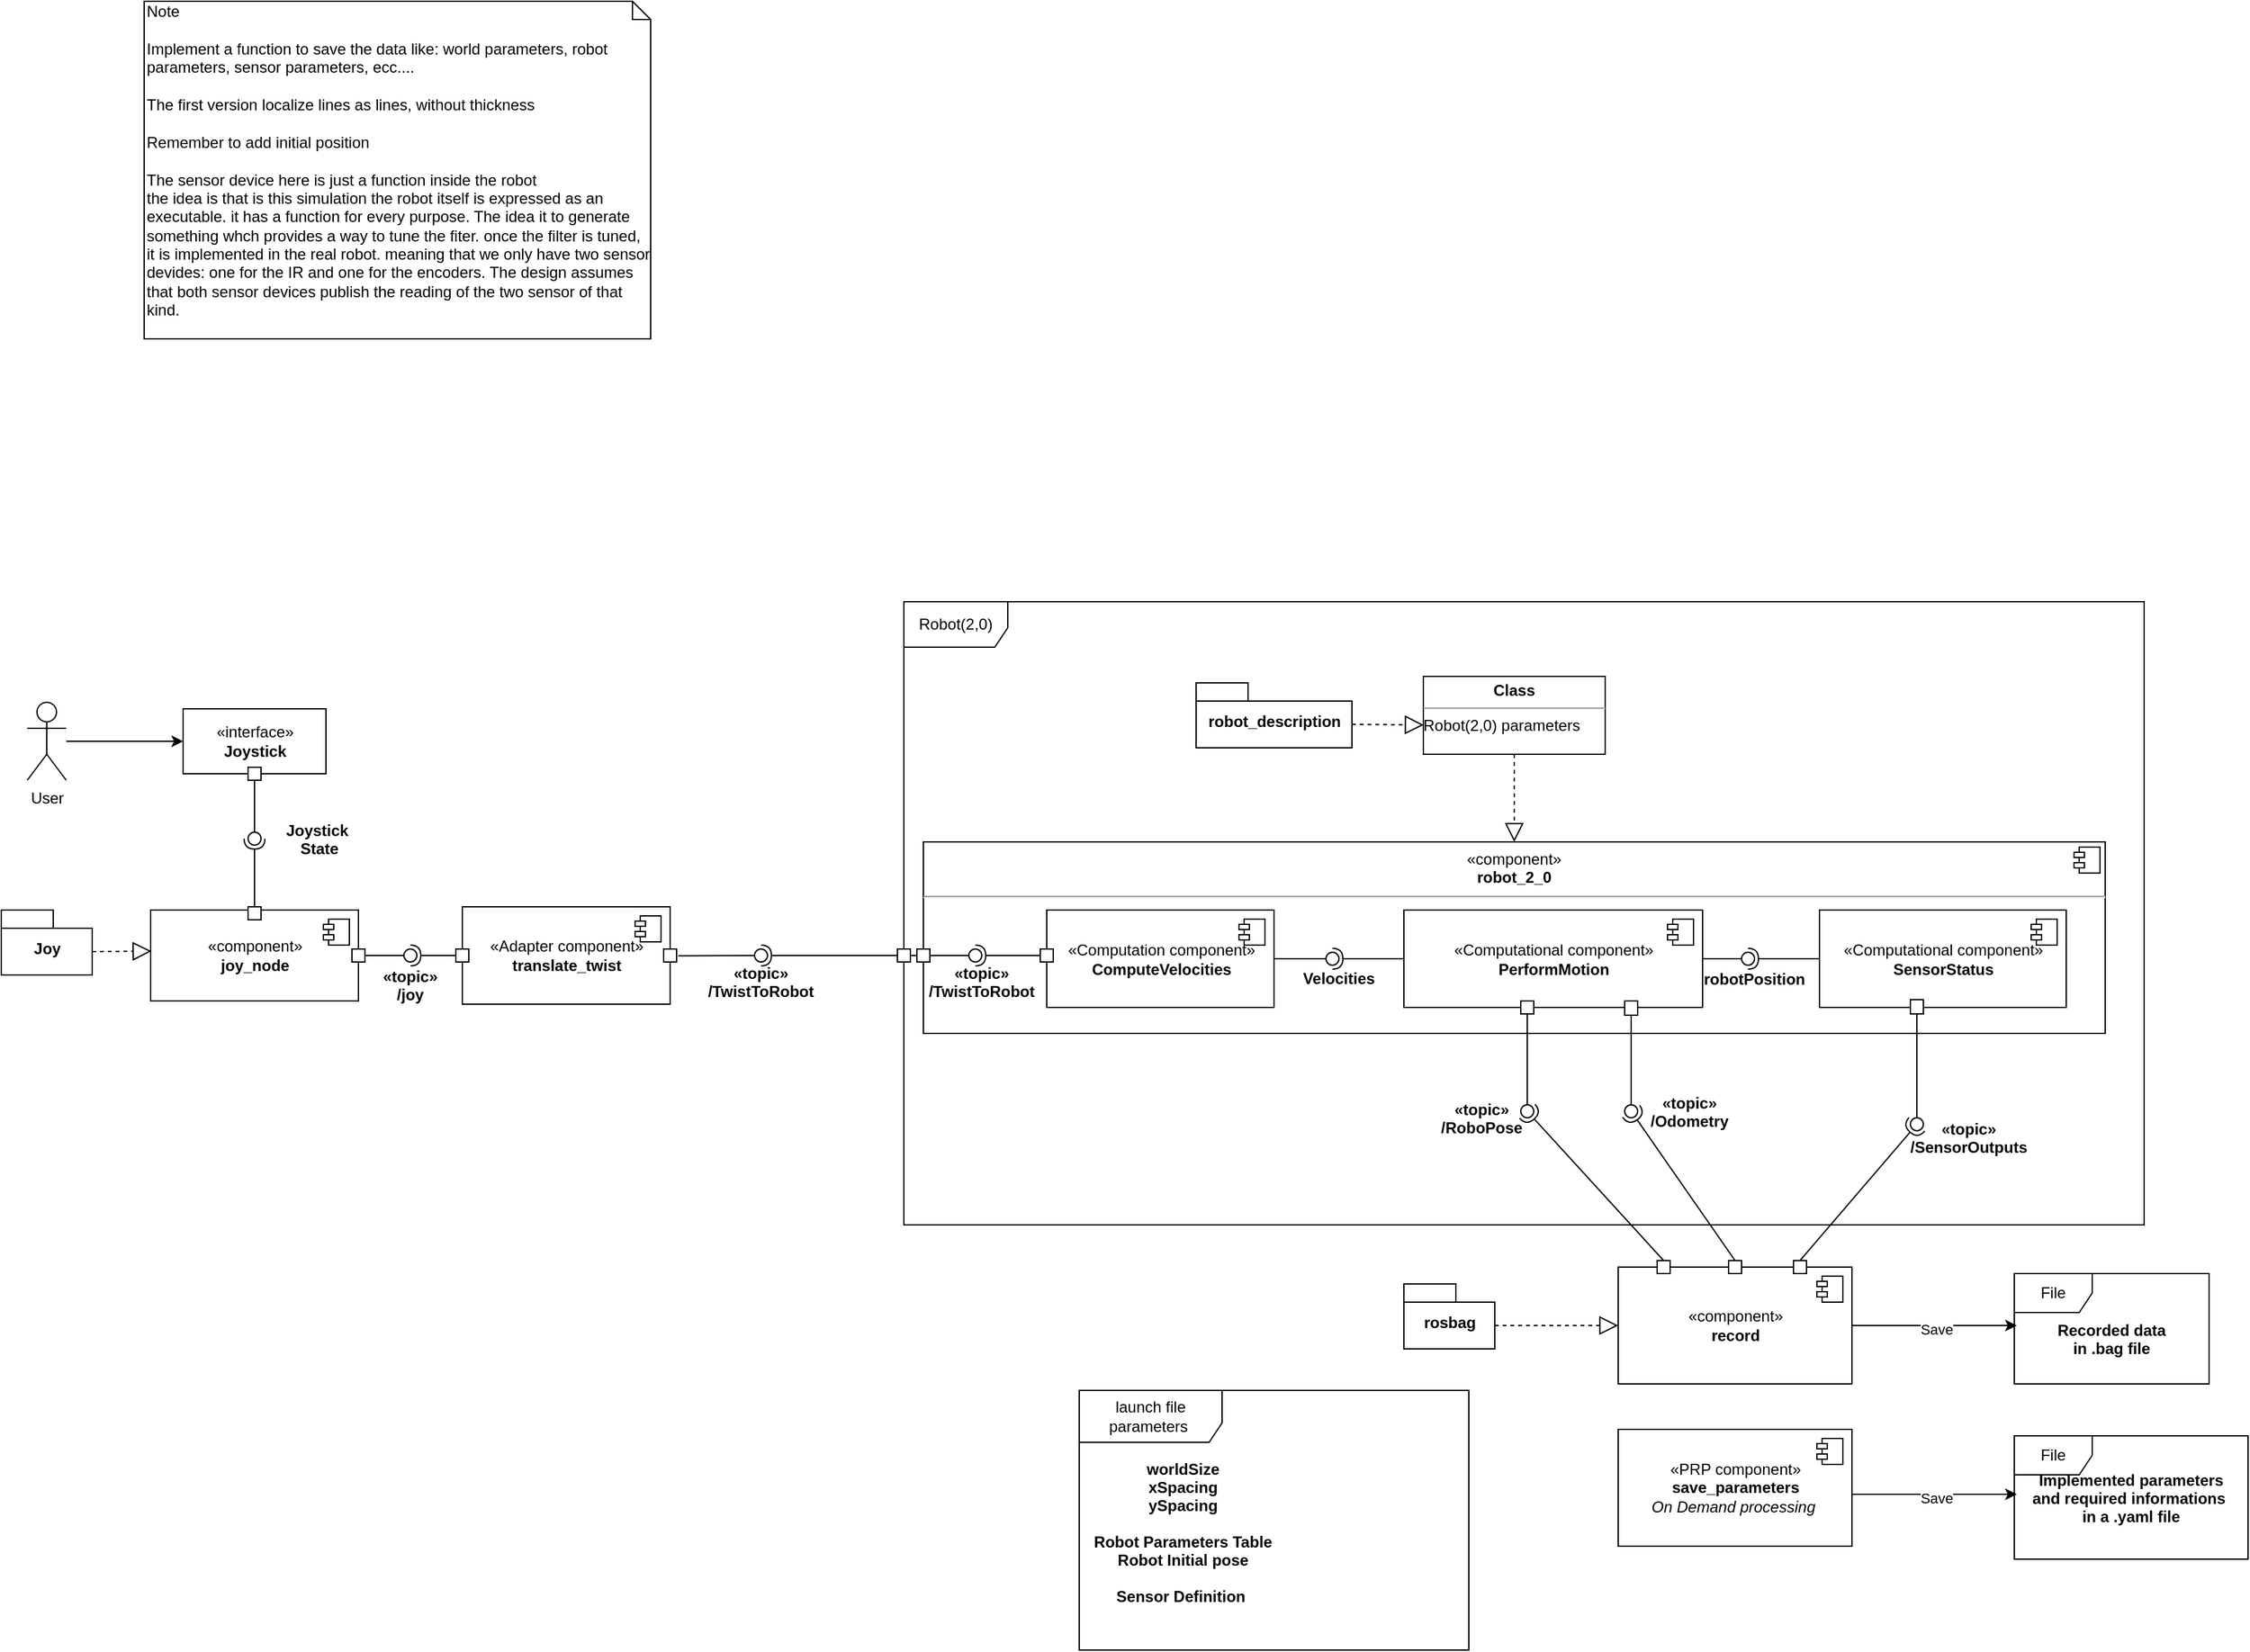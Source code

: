 <mxfile version="13.0.3" type="device"><diagram name="Page-1" id="e7e014a7-5840-1c2e-5031-d8a46d1fe8dd"><mxGraphModel dx="2603" dy="2109" grid="1" gridSize="10" guides="1" tooltips="1" connect="1" arrows="1" fold="1" page="1" pageScale="1" pageWidth="1169" pageHeight="826" background="#ffffff" math="0" shadow="0"><root><mxCell id="0"/><mxCell id="1" parent="0"/><mxCell id="CQL6KlxKGKPeVX0kPuWe-52" style="edgeStyle=orthogonalEdgeStyle;rounded=0;orthogonalLoop=1;jettySize=auto;html=1;entryX=0;entryY=0.5;entryDx=0;entryDy=0;" parent="1" source="CQL6KlxKGKPeVX0kPuWe-47" target="CQL6KlxKGKPeVX0kPuWe-51" edge="1"><mxGeometry relative="1" as="geometry"/></mxCell><mxCell id="CQL6KlxKGKPeVX0kPuWe-47" value="User" style="shape=umlActor;verticalLabelPosition=bottom;labelBackgroundColor=#ffffff;verticalAlign=top;html=1;" parent="1" vertex="1"><mxGeometry x="40" y="170" width="30" height="60" as="geometry"/></mxCell><mxCell id="CQL6KlxKGKPeVX0kPuWe-51" value="«interface»&lt;br&gt;&lt;b&gt;Joystick&lt;/b&gt;" style="html=1;" parent="1" vertex="1"><mxGeometry x="160" y="175" width="110" height="50" as="geometry"/></mxCell><mxCell id="CQL6KlxKGKPeVX0kPuWe-60" value="«component»&lt;br&gt;&lt;b&gt;joy_node&lt;/b&gt;" style="html=1;dropTarget=0;" parent="1" vertex="1"><mxGeometry x="135" y="330" width="160" height="70" as="geometry"/></mxCell><mxCell id="CQL6KlxKGKPeVX0kPuWe-61" value="" style="shape=component;jettyWidth=8;jettyHeight=4;" parent="CQL6KlxKGKPeVX0kPuWe-60" vertex="1"><mxGeometry x="1" width="20" height="20" relative="1" as="geometry"><mxPoint x="-27" y="7" as="offset"/></mxGeometry></mxCell><mxCell id="CQL6KlxKGKPeVX0kPuWe-63" value="Joy" style="shape=folder;fontStyle=1;spacingTop=10;tabWidth=40;tabHeight=14;tabPosition=left;html=1;" parent="1" vertex="1"><mxGeometry x="20" y="330" width="70" height="50" as="geometry"/></mxCell><mxCell id="CQL6KlxKGKPeVX0kPuWe-66" value="" style="endArrow=block;dashed=1;endFill=0;endSize=12;html=1;exitX=0;exitY=0;exitDx=70;exitDy=32;exitPerimeter=0;entryX=0.004;entryY=0.452;entryDx=0;entryDy=0;entryPerimeter=0;" parent="1" source="CQL6KlxKGKPeVX0kPuWe-63" target="CQL6KlxKGKPeVX0kPuWe-60" edge="1"><mxGeometry width="160" relative="1" as="geometry"><mxPoint x="120" y="350" as="sourcePoint"/><mxPoint x="280" y="350" as="targetPoint"/></mxGeometry></mxCell><mxCell id="CQL6KlxKGKPeVX0kPuWe-69" value="«Adapter component»&lt;br&gt;&lt;b&gt;translate_twist&lt;/b&gt;" style="html=1;dropTarget=0;" parent="1" vertex="1"><mxGeometry x="375" y="327.5" width="160" height="75" as="geometry"/></mxCell><mxCell id="CQL6KlxKGKPeVX0kPuWe-70" value="" style="shape=component;jettyWidth=8;jettyHeight=4;" parent="CQL6KlxKGKPeVX0kPuWe-69" vertex="1"><mxGeometry x="1" width="20" height="20" relative="1" as="geometry"><mxPoint x="-27" y="7" as="offset"/></mxGeometry></mxCell><mxCell id="CQL6KlxKGKPeVX0kPuWe-71" value="Robot(2,0)" style="shape=umlFrame;whiteSpace=wrap;html=1;width=80;height=35;" parent="1" vertex="1"><mxGeometry x="715" y="92.5" width="955" height="480" as="geometry"/></mxCell><mxCell id="CQL6KlxKGKPeVX0kPuWe-81" value="«topic»&#10;/joy" style="text;align=center;fontStyle=1;verticalAlign=middle;spacingLeft=3;spacingRight=3;strokeColor=none;rotatable=0;points=[[0,0.5],[1,0.5]];portConstraint=eastwest;" parent="1" vertex="1"><mxGeometry x="310" y="372.5" width="50" height="30" as="geometry"/></mxCell><mxCell id="CQL6KlxKGKPeVX0kPuWe-82" value="Joystick &#10;State" style="text;align=center;fontStyle=1;verticalAlign=middle;spacingLeft=3;spacingRight=3;strokeColor=none;rotatable=0;points=[[0,0.5],[1,0.5]];portConstraint=eastwest;" parent="1" vertex="1"><mxGeometry x="235" y="260" width="60" height="30" as="geometry"/></mxCell><mxCell id="CQL6KlxKGKPeVX0kPuWe-89" value="«topic»&#10;/TwistToRobot" style="text;align=center;fontStyle=1;verticalAlign=middle;spacingLeft=3;spacingRight=3;strokeColor=none;rotatable=0;points=[[0,0.5],[1,0.5]];portConstraint=eastwest;" parent="1" vertex="1"><mxGeometry x="580" y="370" width="50" height="30" as="geometry"/></mxCell><mxCell id="CQL6KlxKGKPeVX0kPuWe-91" value="&lt;p style=&quot;margin: 0px ; margin-top: 4px ; text-align: center&quot;&gt;&lt;b&gt;Class&lt;/b&gt;&lt;/p&gt;&lt;hr size=&quot;1&quot;&gt;&lt;div style=&quot;height: 2px&quot;&gt;Robot(2,0) parameters&amp;nbsp;&lt;/div&gt;&lt;div style=&quot;height: 2px&quot;&gt;&lt;br&gt;&lt;/div&gt;" style="verticalAlign=top;align=left;overflow=fill;fontSize=12;fontFamily=Helvetica;html=1;" parent="1" vertex="1"><mxGeometry x="1115" y="150" width="140" height="60" as="geometry"/></mxCell><mxCell id="CQL6KlxKGKPeVX0kPuWe-94" value="" style="rounded=0;whiteSpace=wrap;html=1;" parent="1" vertex="1"><mxGeometry x="210" y="220" width="10" height="10" as="geometry"/></mxCell><mxCell id="CQL6KlxKGKPeVX0kPuWe-99" value="" style="rounded=0;whiteSpace=wrap;html=1;" parent="1" vertex="1"><mxGeometry x="210" y="327.5" width="10" height="10" as="geometry"/></mxCell><mxCell id="CQL6KlxKGKPeVX0kPuWe-103" value="" style="rounded=0;orthogonalLoop=1;jettySize=auto;html=1;endArrow=none;endFill=0;exitX=0.5;exitY=1;exitDx=0;exitDy=0;" parent="1" source="CQL6KlxKGKPeVX0kPuWe-94" target="CQL6KlxKGKPeVX0kPuWe-105" edge="1"><mxGeometry relative="1" as="geometry"><mxPoint x="195" y="275" as="sourcePoint"/></mxGeometry></mxCell><mxCell id="CQL6KlxKGKPeVX0kPuWe-104" value="" style="rounded=0;orthogonalLoop=1;jettySize=auto;html=1;endArrow=halfCircle;endFill=0;entryX=0.5;entryY=0.5;entryDx=0;entryDy=0;endSize=6;strokeWidth=1;exitX=0.5;exitY=0;exitDx=0;exitDy=0;" parent="1" source="CQL6KlxKGKPeVX0kPuWe-99" target="CQL6KlxKGKPeVX0kPuWe-105" edge="1"><mxGeometry relative="1" as="geometry"><mxPoint x="235" y="275" as="sourcePoint"/></mxGeometry></mxCell><mxCell id="CQL6KlxKGKPeVX0kPuWe-105" value="" style="ellipse;whiteSpace=wrap;html=1;fontFamily=Helvetica;fontSize=12;fontColor=#000000;align=center;strokeColor=#000000;fillColor=#ffffff;points=[];aspect=fixed;resizable=0;" parent="1" vertex="1"><mxGeometry x="210" y="270" width="10" height="10" as="geometry"/></mxCell><mxCell id="CQL6KlxKGKPeVX0kPuWe-106" value="" style="rounded=0;whiteSpace=wrap;html=1;" parent="1" vertex="1"><mxGeometry x="290" y="360" width="10" height="10" as="geometry"/></mxCell><mxCell id="CQL6KlxKGKPeVX0kPuWe-108" value="" style="rounded=0;whiteSpace=wrap;html=1;" parent="1" vertex="1"><mxGeometry x="370" y="360" width="10" height="10" as="geometry"/></mxCell><mxCell id="CQL6KlxKGKPeVX0kPuWe-110" value="" style="rounded=0;orthogonalLoop=1;jettySize=auto;html=1;endArrow=none;endFill=0;exitX=1;exitY=0.5;exitDx=0;exitDy=0;" parent="1" source="CQL6KlxKGKPeVX0kPuWe-106" target="CQL6KlxKGKPeVX0kPuWe-112" edge="1"><mxGeometry relative="1" as="geometry"><mxPoint x="315" y="365" as="sourcePoint"/></mxGeometry></mxCell><mxCell id="CQL6KlxKGKPeVX0kPuWe-111" value="" style="rounded=0;orthogonalLoop=1;jettySize=auto;html=1;endArrow=halfCircle;endFill=0;entryX=0.5;entryY=0.5;entryDx=0;entryDy=0;endSize=6;strokeWidth=1;exitX=0;exitY=0.5;exitDx=0;exitDy=0;" parent="1" source="CQL6KlxKGKPeVX0kPuWe-108" target="CQL6KlxKGKPeVX0kPuWe-112" edge="1"><mxGeometry relative="1" as="geometry"><mxPoint x="355" y="365" as="sourcePoint"/></mxGeometry></mxCell><mxCell id="CQL6KlxKGKPeVX0kPuWe-112" value="" style="ellipse;whiteSpace=wrap;html=1;fontFamily=Helvetica;fontSize=12;fontColor=#000000;align=center;strokeColor=#000000;fillColor=#ffffff;points=[];aspect=fixed;resizable=0;" parent="1" vertex="1"><mxGeometry x="330" y="360" width="10" height="10" as="geometry"/></mxCell><mxCell id="CQL6KlxKGKPeVX0kPuWe-113" value="" style="rounded=0;whiteSpace=wrap;html=1;" parent="1" vertex="1"><mxGeometry x="530" y="360" width="10" height="10" as="geometry"/></mxCell><mxCell id="CQL6KlxKGKPeVX0kPuWe-117" value="" style="rounded=0;whiteSpace=wrap;html=1;" parent="1" vertex="1"><mxGeometry x="710" y="360" width="10" height="10" as="geometry"/></mxCell><mxCell id="CQL6KlxKGKPeVX0kPuWe-118" value="" style="rounded=0;orthogonalLoop=1;jettySize=auto;html=1;endArrow=none;endFill=0;exitX=1.116;exitY=0.523;exitDx=0;exitDy=0;exitPerimeter=0;" parent="1" source="CQL6KlxKGKPeVX0kPuWe-113" target="CQL6KlxKGKPeVX0kPuWe-120" edge="1"><mxGeometry relative="1" as="geometry"><mxPoint x="585" y="368" as="sourcePoint"/></mxGeometry></mxCell><mxCell id="CQL6KlxKGKPeVX0kPuWe-119" value="" style="rounded=0;orthogonalLoop=1;jettySize=auto;html=1;endArrow=halfCircle;endFill=0;entryX=0.5;entryY=0.5;entryDx=0;entryDy=0;endSize=6;strokeWidth=1;exitX=0;exitY=0.5;exitDx=0;exitDy=0;" parent="1" source="CQL6KlxKGKPeVX0kPuWe-117" target="CQL6KlxKGKPeVX0kPuWe-120" edge="1"><mxGeometry relative="1" as="geometry"><mxPoint x="625" y="368" as="sourcePoint"/></mxGeometry></mxCell><mxCell id="CQL6KlxKGKPeVX0kPuWe-120" value="" style="ellipse;whiteSpace=wrap;html=1;fontFamily=Helvetica;fontSize=12;fontColor=#000000;align=center;strokeColor=#000000;fillColor=#ffffff;points=[];aspect=fixed;resizable=0;" parent="1" vertex="1"><mxGeometry x="600" y="360" width="10" height="10" as="geometry"/></mxCell><mxCell id="CQL6KlxKGKPeVX0kPuWe-121" value="" style="endArrow=block;dashed=1;endFill=0;endSize=12;html=1;exitX=0.5;exitY=1;exitDx=0;exitDy=0;entryX=0.5;entryY=0;entryDx=0;entryDy=0;" parent="1" source="CQL6KlxKGKPeVX0kPuWe-91" target="CQL6KlxKGKPeVX0kPuWe-176" edge="1"><mxGeometry width="160" relative="1" as="geometry"><mxPoint x="990" y="170" as="sourcePoint"/><mxPoint x="790" y="290" as="targetPoint"/></mxGeometry></mxCell><mxCell id="CQL6KlxKGKPeVX0kPuWe-236" style="edgeStyle=orthogonalEdgeStyle;rounded=0;orthogonalLoop=1;jettySize=auto;html=1;entryX=0.013;entryY=0.471;entryDx=0;entryDy=0;entryPerimeter=0;" parent="1" source="CQL6KlxKGKPeVX0kPuWe-155" target="CQL6KlxKGKPeVX0kPuWe-234" edge="1"><mxGeometry relative="1" as="geometry"/></mxCell><mxCell id="CQL6KlxKGKPeVX0kPuWe-237" value="Save" style="edgeLabel;html=1;align=center;verticalAlign=middle;resizable=0;points=[];" parent="CQL6KlxKGKPeVX0kPuWe-236" vertex="1" connectable="0"><mxGeometry x="0.26" y="-2" relative="1" as="geometry"><mxPoint x="-15" y="0.46" as="offset"/></mxGeometry></mxCell><mxCell id="CQL6KlxKGKPeVX0kPuWe-155" value="«component»&lt;br&gt;&lt;b&gt;record&lt;/b&gt;" style="html=1;dropTarget=0;" parent="1" vertex="1"><mxGeometry x="1265" y="605" width="180" height="90" as="geometry"/></mxCell><mxCell id="CQL6KlxKGKPeVX0kPuWe-156" value="" style="shape=component;jettyWidth=8;jettyHeight=4;" parent="CQL6KlxKGKPeVX0kPuWe-155" vertex="1"><mxGeometry x="1" width="20" height="20" relative="1" as="geometry"><mxPoint x="-27" y="7" as="offset"/></mxGeometry></mxCell><mxCell id="CQL6KlxKGKPeVX0kPuWe-157" value="rosbag" style="shape=folder;fontStyle=1;spacingTop=10;tabWidth=40;tabHeight=14;tabPosition=left;html=1;" parent="1" vertex="1"><mxGeometry x="1100" y="618" width="70" height="50" as="geometry"/></mxCell><mxCell id="CQL6KlxKGKPeVX0kPuWe-159" value="" style="endArrow=block;dashed=1;endFill=0;endSize=12;html=1;entryX=0;entryY=0.5;entryDx=0;entryDy=0;exitX=0;exitY=0;exitDx=70;exitDy=32;exitPerimeter=0;" parent="1" source="CQL6KlxKGKPeVX0kPuWe-157" target="CQL6KlxKGKPeVX0kPuWe-155" edge="1"><mxGeometry width="160" relative="1" as="geometry"><mxPoint x="1170" y="655" as="sourcePoint"/><mxPoint x="1230" y="656" as="targetPoint"/></mxGeometry></mxCell><mxCell id="CQL6KlxKGKPeVX0kPuWe-160" value="" style="rounded=0;whiteSpace=wrap;html=1;" parent="1" vertex="1"><mxGeometry x="1295" y="600" width="10" height="10" as="geometry"/></mxCell><mxCell id="CQL6KlxKGKPeVX0kPuWe-162" value="" style="rounded=0;whiteSpace=wrap;html=1;" parent="1" vertex="1"><mxGeometry x="1400" y="600" width="10" height="10" as="geometry"/></mxCell><mxCell id="CQL6KlxKGKPeVX0kPuWe-168" value="«topic»&#10;/SensorOutputs" style="text;align=center;fontStyle=1;verticalAlign=middle;spacingLeft=3;spacingRight=3;strokeColor=none;rotatable=0;points=[[0,0.5],[1,0.5]];portConstraint=eastwest;" parent="1" vertex="1"><mxGeometry x="1510" y="490" width="50" height="30" as="geometry"/></mxCell><mxCell id="CQL6KlxKGKPeVX0kPuWe-169" value="«topic»&#10;/Odometry" style="text;align=center;fontStyle=1;verticalAlign=middle;spacingLeft=3;spacingRight=3;strokeColor=none;rotatable=0;points=[[0,0.5],[1,0.5]];portConstraint=eastwest;" parent="1" vertex="1"><mxGeometry x="1275" y="475" width="90" height="20" as="geometry"/></mxCell><mxCell id="CQL6KlxKGKPeVX0kPuWe-176" value="&lt;p style=&quot;margin: 6px 0px 0px ; text-align: center&quot;&gt;«component»&lt;br&gt;&lt;b&gt;robot_2_0&lt;/b&gt;&lt;br&gt;&lt;/p&gt;&lt;hr&gt;&lt;p style=&quot;margin: 0px 0px 0px 8px&quot;&gt;&lt;span style=&quot;font-family: monospace ; font-size: 0px&quot;&gt;%3CmxGraphModel%3E%3Croot%3E%3CmxCell%20id%3D%220%22%2F%3E%3CmxCell%20id%3D%221%22%20parent%3D%220%22%2F%3E%3CmxCell%20id%3D%222%22%20value%3D%22%C2%ABcomponent%C2%BB%26lt%3Bbr%26gt%3B%26lt%3Bb%26gt%3BSensorStatus%26lt%3B%2Fb%26gt%3B%22%20style%3D%22html%3D1%3BdropTarget%3D0%3B%22%20vertex%3D%221%22%20parent%3D%221%22%3E%3CmxGeometry%20x%3D%22920%22%20y%3D%22395%22%20width%3D%22150%22%20height%3D%2260%22%20as%3D%22geometry%22%2F%3E%3C%2FmxCell%3E%3CmxCell%20id%3D%223%22%20value%3D%22%22%20style%3D%22shape%3Dcomponent%3BjettyWidth%3D8%3BjettyHeight%3D4%3B%22%20vertex%3D%221%22%20parent%3D%222%22%3E%3CmxGeometry%20x%3D%221%22%20width%3D%2220%22%20height%3D%2220%22%20relative%3D%221%22%20as%3D%22geometry%22%3E%3CmxPoint%20x%3D%22-27%22%20y%3D%227%22%20as%3D%22offset%22%2F%3E%3C%2FmxGeometry%3E%3C%2FmxCell%3E%3C%2Froot%3E%3C%2FmxGraphModel%3E&lt;/span&gt;&lt;br&gt;&lt;/p&gt;" style="align=left;overflow=fill;html=1;dropTarget=0;" parent="1" vertex="1"><mxGeometry x="730" y="277.5" width="910" height="147.5" as="geometry"/></mxCell><mxCell id="CQL6KlxKGKPeVX0kPuWe-177" value="" style="shape=component;jettyWidth=8;jettyHeight=4;" parent="CQL6KlxKGKPeVX0kPuWe-176" vertex="1"><mxGeometry x="1" width="20" height="20" relative="1" as="geometry"><mxPoint x="-24" y="4" as="offset"/></mxGeometry></mxCell><mxCell id="CQL6KlxKGKPeVX0kPuWe-179" value="«Computational component»&lt;br&gt;&lt;b&gt;SensorStatus&lt;/b&gt;" style="html=1;dropTarget=0;" parent="1" vertex="1"><mxGeometry x="1420" y="330" width="190" height="75" as="geometry"/></mxCell><mxCell id="CQL6KlxKGKPeVX0kPuWe-180" value="" style="shape=component;jettyWidth=8;jettyHeight=4;" parent="CQL6KlxKGKPeVX0kPuWe-179" vertex="1"><mxGeometry x="1" width="20" height="20" relative="1" as="geometry"><mxPoint x="-27" y="7" as="offset"/></mxGeometry></mxCell><mxCell id="CQL6KlxKGKPeVX0kPuWe-181" value="«Computational component»&lt;br&gt;&lt;b&gt;PerformMotion&lt;/b&gt;" style="html=1;dropTarget=0;" parent="1" vertex="1"><mxGeometry x="1100" y="330" width="230" height="75" as="geometry"/></mxCell><mxCell id="CQL6KlxKGKPeVX0kPuWe-182" value="" style="shape=component;jettyWidth=8;jettyHeight=4;" parent="CQL6KlxKGKPeVX0kPuWe-181" vertex="1"><mxGeometry x="1" width="20" height="20" relative="1" as="geometry"><mxPoint x="-27" y="7" as="offset"/></mxGeometry></mxCell><mxCell id="CQL6KlxKGKPeVX0kPuWe-184" value="" style="rounded=0;whiteSpace=wrap;html=1;" parent="1" vertex="1"><mxGeometry x="725" y="360" width="10" height="10" as="geometry"/></mxCell><mxCell id="CQL6KlxKGKPeVX0kPuWe-186" value="" style="line;strokeWidth=1;fillColor=none;align=left;verticalAlign=middle;spacingTop=-1;spacingLeft=3;spacingRight=3;rotatable=0;labelPosition=right;points=[];portConstraint=eastwest;" parent="1" vertex="1"><mxGeometry x="720" y="361" width="5" height="8" as="geometry"/></mxCell><mxCell id="CQL6KlxKGKPeVX0kPuWe-189" value="«Computation component»&lt;br&gt;&lt;b&gt;ComputeVelocities&lt;/b&gt;" style="html=1;dropTarget=0;" parent="1" vertex="1"><mxGeometry x="825" y="330" width="175" height="75" as="geometry"/></mxCell><mxCell id="CQL6KlxKGKPeVX0kPuWe-190" value="" style="shape=component;jettyWidth=8;jettyHeight=4;" parent="CQL6KlxKGKPeVX0kPuWe-189" vertex="1"><mxGeometry x="1" width="20" height="20" relative="1" as="geometry"><mxPoint x="-27" y="7" as="offset"/></mxGeometry></mxCell><mxCell id="CQL6KlxKGKPeVX0kPuWe-193" value="" style="rounded=0;whiteSpace=wrap;html=1;" parent="1" vertex="1"><mxGeometry x="820" y="360" width="10" height="10" as="geometry"/></mxCell><mxCell id="CQL6KlxKGKPeVX0kPuWe-194" value="" style="rounded=0;orthogonalLoop=1;jettySize=auto;html=1;endArrow=none;endFill=0;exitX=1;exitY=0.5;exitDx=0;exitDy=0;" parent="1" source="CQL6KlxKGKPeVX0kPuWe-184" target="CQL6KlxKGKPeVX0kPuWe-196" edge="1"><mxGeometry relative="1" as="geometry"><mxPoint x="750" y="365" as="sourcePoint"/></mxGeometry></mxCell><mxCell id="CQL6KlxKGKPeVX0kPuWe-195" value="" style="rounded=0;orthogonalLoop=1;jettySize=auto;html=1;endArrow=halfCircle;endFill=0;entryX=0.5;entryY=0.5;entryDx=0;entryDy=0;endSize=6;strokeWidth=1;exitX=0;exitY=0.5;exitDx=0;exitDy=0;" parent="1" source="CQL6KlxKGKPeVX0kPuWe-193" target="CQL6KlxKGKPeVX0kPuWe-196" edge="1"><mxGeometry relative="1" as="geometry"><mxPoint x="790" y="365" as="sourcePoint"/></mxGeometry></mxCell><mxCell id="CQL6KlxKGKPeVX0kPuWe-196" value="" style="ellipse;whiteSpace=wrap;html=1;fontFamily=Helvetica;fontSize=12;fontColor=#000000;align=center;strokeColor=#000000;fillColor=#ffffff;points=[];aspect=fixed;resizable=0;" parent="1" vertex="1"><mxGeometry x="765" y="360" width="10" height="10" as="geometry"/></mxCell><mxCell id="CQL6KlxKGKPeVX0kPuWe-197" value="«topic»&#10;/TwistToRobot" style="text;align=center;fontStyle=1;verticalAlign=middle;spacingLeft=3;spacingRight=3;strokeColor=none;rotatable=0;points=[[0,0.5],[1,0.5]];portConstraint=eastwest;" parent="1" vertex="1"><mxGeometry x="750" y="370" width="50" height="30" as="geometry"/></mxCell><mxCell id="CQL6KlxKGKPeVX0kPuWe-198" value="" style="rounded=0;orthogonalLoop=1;jettySize=auto;html=1;endArrow=none;endFill=0;exitX=1;exitY=0.5;exitDx=0;exitDy=0;" parent="1" source="CQL6KlxKGKPeVX0kPuWe-189" target="CQL6KlxKGKPeVX0kPuWe-200" edge="1"><mxGeometry relative="1" as="geometry"><mxPoint x="990" y="365.5" as="sourcePoint"/></mxGeometry></mxCell><mxCell id="CQL6KlxKGKPeVX0kPuWe-199" value="" style="rounded=0;orthogonalLoop=1;jettySize=auto;html=1;endArrow=halfCircle;endFill=0;entryX=0.5;entryY=0.5;entryDx=0;entryDy=0;endSize=6;strokeWidth=1;exitX=0;exitY=0.5;exitDx=0;exitDy=0;" parent="1" source="CQL6KlxKGKPeVX0kPuWe-181" target="CQL6KlxKGKPeVX0kPuWe-200" edge="1"><mxGeometry relative="1" as="geometry"><mxPoint x="1155" y="365.5" as="sourcePoint"/></mxGeometry></mxCell><mxCell id="CQL6KlxKGKPeVX0kPuWe-200" value="" style="ellipse;whiteSpace=wrap;html=1;fontFamily=Helvetica;fontSize=12;fontColor=#000000;align=center;strokeColor=#000000;fillColor=#ffffff;points=[];aspect=fixed;resizable=0;" parent="1" vertex="1"><mxGeometry x="1040" y="362.5" width="10" height="10" as="geometry"/></mxCell><mxCell id="CQL6KlxKGKPeVX0kPuWe-203" value="Velocities" style="text;align=center;fontStyle=1;verticalAlign=middle;spacingLeft=3;spacingRight=3;strokeColor=none;rotatable=0;points=[[0,0.5],[1,0.5]];portConstraint=eastwest;" parent="1" vertex="1"><mxGeometry x="1010" y="369" width="80" height="26" as="geometry"/></mxCell><mxCell id="CQL6KlxKGKPeVX0kPuWe-204" value="" style="rounded=0;orthogonalLoop=1;jettySize=auto;html=1;endArrow=none;endFill=0;exitX=1;exitY=0.5;exitDx=0;exitDy=0;" parent="1" source="CQL6KlxKGKPeVX0kPuWe-181" target="CQL6KlxKGKPeVX0kPuWe-206" edge="1"><mxGeometry relative="1" as="geometry"><mxPoint x="1315.0" y="365.5" as="sourcePoint"/></mxGeometry></mxCell><mxCell id="CQL6KlxKGKPeVX0kPuWe-205" value="" style="rounded=0;orthogonalLoop=1;jettySize=auto;html=1;endArrow=halfCircle;endFill=0;entryX=0.5;entryY=0.5;entryDx=0;entryDy=0;endSize=6;strokeWidth=1;exitX=0;exitY=0.5;exitDx=0;exitDy=0;" parent="1" source="CQL6KlxKGKPeVX0kPuWe-179" target="CQL6KlxKGKPeVX0kPuWe-206" edge="1"><mxGeometry relative="1" as="geometry"><mxPoint x="1415.0" y="365.5" as="sourcePoint"/></mxGeometry></mxCell><mxCell id="CQL6KlxKGKPeVX0kPuWe-206" value="" style="ellipse;whiteSpace=wrap;html=1;fontFamily=Helvetica;fontSize=12;fontColor=#000000;align=center;strokeColor=#000000;fillColor=#ffffff;points=[];aspect=fixed;resizable=0;" parent="1" vertex="1"><mxGeometry x="1360" y="362.5" width="10" height="10" as="geometry"/></mxCell><mxCell id="CQL6KlxKGKPeVX0kPuWe-209" value="robotPosition" style="text;align=center;fontStyle=1;verticalAlign=middle;spacingLeft=3;spacingRight=3;strokeColor=none;rotatable=0;points=[[0,0.5],[1,0.5]];portConstraint=eastwest;" parent="1" vertex="1"><mxGeometry x="1330" y="375" width="80" height="15" as="geometry"/></mxCell><mxCell id="CQL6KlxKGKPeVX0kPuWe-210" value="" style="rounded=0;whiteSpace=wrap;html=1;" parent="1" vertex="1"><mxGeometry x="1190" y="400" width="10" height="10" as="geometry"/></mxCell><mxCell id="CQL6KlxKGKPeVX0kPuWe-211" value="" style="rounded=0;whiteSpace=wrap;html=1;" parent="1" vertex="1"><mxGeometry x="1270" y="400" width="10" height="11" as="geometry"/></mxCell><mxCell id="CQL6KlxKGKPeVX0kPuWe-212" value="" style="rounded=0;whiteSpace=wrap;html=1;" parent="1" vertex="1"><mxGeometry x="1490" y="399" width="10" height="11" as="geometry"/></mxCell><mxCell id="CQL6KlxKGKPeVX0kPuWe-216" value="" style="rounded=0;whiteSpace=wrap;html=1;" parent="1" vertex="1"><mxGeometry x="1350" y="600" width="10" height="10" as="geometry"/></mxCell><mxCell id="CQL6KlxKGKPeVX0kPuWe-220" value="" style="rounded=0;orthogonalLoop=1;jettySize=auto;html=1;endArrow=none;endFill=0;exitX=0.5;exitY=1;exitDx=0;exitDy=0;" parent="1" source="CQL6KlxKGKPeVX0kPuWe-212" target="CQL6KlxKGKPeVX0kPuWe-222" edge="1"><mxGeometry relative="1" as="geometry"><mxPoint x="1475" y="495" as="sourcePoint"/></mxGeometry></mxCell><mxCell id="CQL6KlxKGKPeVX0kPuWe-221" value="" style="rounded=0;orthogonalLoop=1;jettySize=auto;html=1;endArrow=halfCircle;endFill=0;entryX=0.5;entryY=0.5;entryDx=0;entryDy=0;endSize=6;strokeWidth=1;exitX=0.5;exitY=0;exitDx=0;exitDy=0;" parent="1" source="CQL6KlxKGKPeVX0kPuWe-162" target="CQL6KlxKGKPeVX0kPuWe-222" edge="1"><mxGeometry relative="1" as="geometry"><mxPoint x="1515" y="495" as="sourcePoint"/></mxGeometry></mxCell><mxCell id="CQL6KlxKGKPeVX0kPuWe-222" value="" style="ellipse;whiteSpace=wrap;html=1;fontFamily=Helvetica;fontSize=12;fontColor=#000000;align=center;strokeColor=#000000;fillColor=#ffffff;points=[];aspect=fixed;resizable=0;" parent="1" vertex="1"><mxGeometry x="1490" y="490" width="10" height="10" as="geometry"/></mxCell><mxCell id="CQL6KlxKGKPeVX0kPuWe-223" value="" style="rounded=0;orthogonalLoop=1;jettySize=auto;html=1;endArrow=none;endFill=0;exitX=0.5;exitY=1;exitDx=0;exitDy=0;" parent="1" source="CQL6KlxKGKPeVX0kPuWe-210" target="CQL6KlxKGKPeVX0kPuWe-225" edge="1"><mxGeometry relative="1" as="geometry"><mxPoint x="1175" y="485" as="sourcePoint"/></mxGeometry></mxCell><mxCell id="CQL6KlxKGKPeVX0kPuWe-224" value="" style="rounded=0;orthogonalLoop=1;jettySize=auto;html=1;endArrow=halfCircle;endFill=0;entryX=0.5;entryY=0.5;entryDx=0;entryDy=0;endSize=6;strokeWidth=1;exitX=0.5;exitY=0;exitDx=0;exitDy=0;" parent="1" source="CQL6KlxKGKPeVX0kPuWe-160" target="CQL6KlxKGKPeVX0kPuWe-225" edge="1"><mxGeometry relative="1" as="geometry"><mxPoint x="1215" y="485" as="sourcePoint"/></mxGeometry></mxCell><mxCell id="CQL6KlxKGKPeVX0kPuWe-225" value="" style="ellipse;whiteSpace=wrap;html=1;fontFamily=Helvetica;fontSize=12;fontColor=#000000;align=center;strokeColor=#000000;fillColor=#ffffff;points=[];aspect=fixed;resizable=0;" parent="1" vertex="1"><mxGeometry x="1190" y="480" width="10" height="10" as="geometry"/></mxCell><mxCell id="CQL6KlxKGKPeVX0kPuWe-226" value="" style="rounded=0;orthogonalLoop=1;jettySize=auto;html=1;endArrow=none;endFill=0;exitX=0.5;exitY=1;exitDx=0;exitDy=0;" parent="1" source="CQL6KlxKGKPeVX0kPuWe-211" target="CQL6KlxKGKPeVX0kPuWe-228" edge="1"><mxGeometry relative="1" as="geometry"><mxPoint x="1260" y="455" as="sourcePoint"/></mxGeometry></mxCell><mxCell id="CQL6KlxKGKPeVX0kPuWe-227" value="" style="rounded=0;orthogonalLoop=1;jettySize=auto;html=1;endArrow=halfCircle;endFill=0;entryX=0.5;entryY=0.5;entryDx=0;entryDy=0;endSize=6;strokeWidth=1;exitX=0.5;exitY=0;exitDx=0;exitDy=0;" parent="1" source="CQL6KlxKGKPeVX0kPuWe-216" target="CQL6KlxKGKPeVX0kPuWe-228" edge="1"><mxGeometry relative="1" as="geometry"><mxPoint x="1300" y="455" as="sourcePoint"/></mxGeometry></mxCell><mxCell id="CQL6KlxKGKPeVX0kPuWe-228" value="" style="ellipse;whiteSpace=wrap;html=1;fontFamily=Helvetica;fontSize=12;fontColor=#000000;align=center;strokeColor=#000000;fillColor=#ffffff;points=[];aspect=fixed;resizable=0;" parent="1" vertex="1"><mxGeometry x="1270" y="480" width="10" height="10" as="geometry"/></mxCell><mxCell id="CQL6KlxKGKPeVX0kPuWe-229" value="«topic»&#10;/RoboPose" style="text;align=center;fontStyle=1;verticalAlign=middle;spacingLeft=3;spacingRight=3;strokeColor=none;rotatable=0;points=[[0,0.5],[1,0.5]];portConstraint=eastwest;" parent="1" vertex="1"><mxGeometry x="1115" y="480" width="90" height="20" as="geometry"/></mxCell><mxCell id="CQL6KlxKGKPeVX0kPuWe-230" value="robot_description" style="shape=folder;fontStyle=1;spacingTop=10;tabWidth=40;tabHeight=14;tabPosition=left;html=1;" parent="1" vertex="1"><mxGeometry x="940" y="155" width="120" height="50" as="geometry"/></mxCell><mxCell id="CQL6KlxKGKPeVX0kPuWe-232" value="" style="endArrow=block;dashed=1;endFill=0;endSize=12;html=1;exitX=0;exitY=0;exitDx=120;exitDy=32;exitPerimeter=0;entryX=0.002;entryY=0.623;entryDx=0;entryDy=0;entryPerimeter=0;" parent="1" source="CQL6KlxKGKPeVX0kPuWe-230" target="CQL6KlxKGKPeVX0kPuWe-91" edge="1"><mxGeometry width="160" relative="1" as="geometry"><mxPoint x="1010" y="120" as="sourcePoint"/><mxPoint x="1170" y="120" as="targetPoint"/></mxGeometry></mxCell><mxCell id="CQL6KlxKGKPeVX0kPuWe-234" value="File" style="shape=umlFrame;whiteSpace=wrap;html=1;" parent="1" vertex="1"><mxGeometry x="1570" y="610" width="150" height="85" as="geometry"/></mxCell><mxCell id="CQL6KlxKGKPeVX0kPuWe-235" value="Recorded data&#10;in .bag file" style="text;align=center;fontStyle=1;verticalAlign=middle;spacingLeft=3;spacingRight=3;strokeColor=none;rotatable=0;points=[[0,0.5],[1,0.5]];portConstraint=eastwest;" parent="1" vertex="1"><mxGeometry x="1605" y="647" width="80" height="26" as="geometry"/></mxCell><mxCell id="PvwwdcSilbfOQR9mOtO8-1" value="Note&lt;br&gt;&lt;br&gt;Implement a function to save the data like: world parameters, robot parameters, sensor parameters, ecc....&lt;br&gt;&lt;br&gt;The first version localize lines as lines, without thickness&amp;nbsp;&lt;br&gt;&lt;br&gt;Remember to add initial position&amp;nbsp;&lt;br&gt;&lt;br&gt;The sensor device here is just a function inside the robot&amp;nbsp;&lt;br&gt;the idea is that is this simulation the robot itself is expressed as an executable. it has a function for every purpose. The idea it to generate something whch provides a way to tune the fiter. once the filter is tuned, it is implemented in the real robot. meaning that we only have two sensor devides: one for the IR and one for the encoders. The design assumes that both sensor devices publish the reading of the two sensor of that kind.&amp;nbsp;" style="shape=note;whiteSpace=wrap;html=1;size=14;verticalAlign=top;align=left;spacingTop=-6;" parent="1" vertex="1"><mxGeometry x="130" y="-370" width="390" height="260" as="geometry"/></mxCell><mxCell id="18AWxQJS0NNOOMHOD3G1-2" value="«PRP component»&lt;br&gt;&lt;b&gt;save_parameters&lt;/b&gt;&lt;br&gt;&lt;i&gt;On Demand processing&amp;nbsp;&lt;/i&gt;" style="html=1;dropTarget=0;" parent="1" vertex="1"><mxGeometry x="1265" y="730" width="180" height="90" as="geometry"/></mxCell><mxCell id="18AWxQJS0NNOOMHOD3G1-3" value="" style="shape=component;jettyWidth=8;jettyHeight=4;" parent="18AWxQJS0NNOOMHOD3G1-2" vertex="1"><mxGeometry x="1" width="20" height="20" relative="1" as="geometry"><mxPoint x="-27" y="7" as="offset"/></mxGeometry></mxCell><mxCell id="18AWxQJS0NNOOMHOD3G1-4" value="File" style="shape=umlFrame;whiteSpace=wrap;html=1;" parent="1" vertex="1"><mxGeometry x="1570" y="735" width="180" height="95" as="geometry"/></mxCell><mxCell id="18AWxQJS0NNOOMHOD3G1-5" style="edgeStyle=orthogonalEdgeStyle;rounded=0;orthogonalLoop=1;jettySize=auto;html=1;entryX=0.013;entryY=0.471;entryDx=0;entryDy=0;entryPerimeter=0;" parent="1" edge="1"><mxGeometry relative="1" as="geometry"><mxPoint x="1445" y="780.005" as="sourcePoint"/><mxPoint x="1571.95" y="780.005" as="targetPoint"/></mxGeometry></mxCell><mxCell id="18AWxQJS0NNOOMHOD3G1-6" value="Save" style="edgeLabel;html=1;align=center;verticalAlign=middle;resizable=0;points=[];" parent="18AWxQJS0NNOOMHOD3G1-5" vertex="1" connectable="0"><mxGeometry x="0.26" y="-2" relative="1" as="geometry"><mxPoint x="-15" y="0.46" as="offset"/></mxGeometry></mxCell><mxCell id="18AWxQJS0NNOOMHOD3G1-7" value="Implemented parameters&#10;and required informations &#10;in a .yaml file" style="text;align=center;fontStyle=1;verticalAlign=middle;spacingLeft=3;spacingRight=3;strokeColor=none;rotatable=0;points=[[0,0.5],[1,0.5]];portConstraint=eastwest;" parent="1" vertex="1"><mxGeometry x="1620" y="769.5" width="80" height="26" as="geometry"/></mxCell><mxCell id="18AWxQJS0NNOOMHOD3G1-9" value="launch file parameters&amp;nbsp;" style="shape=umlFrame;whiteSpace=wrap;html=1;width=110;height=40;" parent="1" vertex="1"><mxGeometry x="850" y="700" width="300" height="200" as="geometry"/></mxCell><mxCell id="18AWxQJS0NNOOMHOD3G1-10" value="worldSize&#10;xSpacing&#10;ySpacing&#10;&#10;Robot Parameters Table&#10;Robot Initial pose&#10;&#10;Sensor Definition &#10;&#10;" style="text;align=center;fontStyle=1;verticalAlign=middle;spacingLeft=3;spacingRight=3;strokeColor=none;rotatable=0;points=[[0,0.5],[1,0.5]];portConstraint=eastwest;" parent="1" vertex="1"><mxGeometry x="890" y="810" width="80" height="26" as="geometry"/></mxCell></root></mxGraphModel></diagram></mxfile>